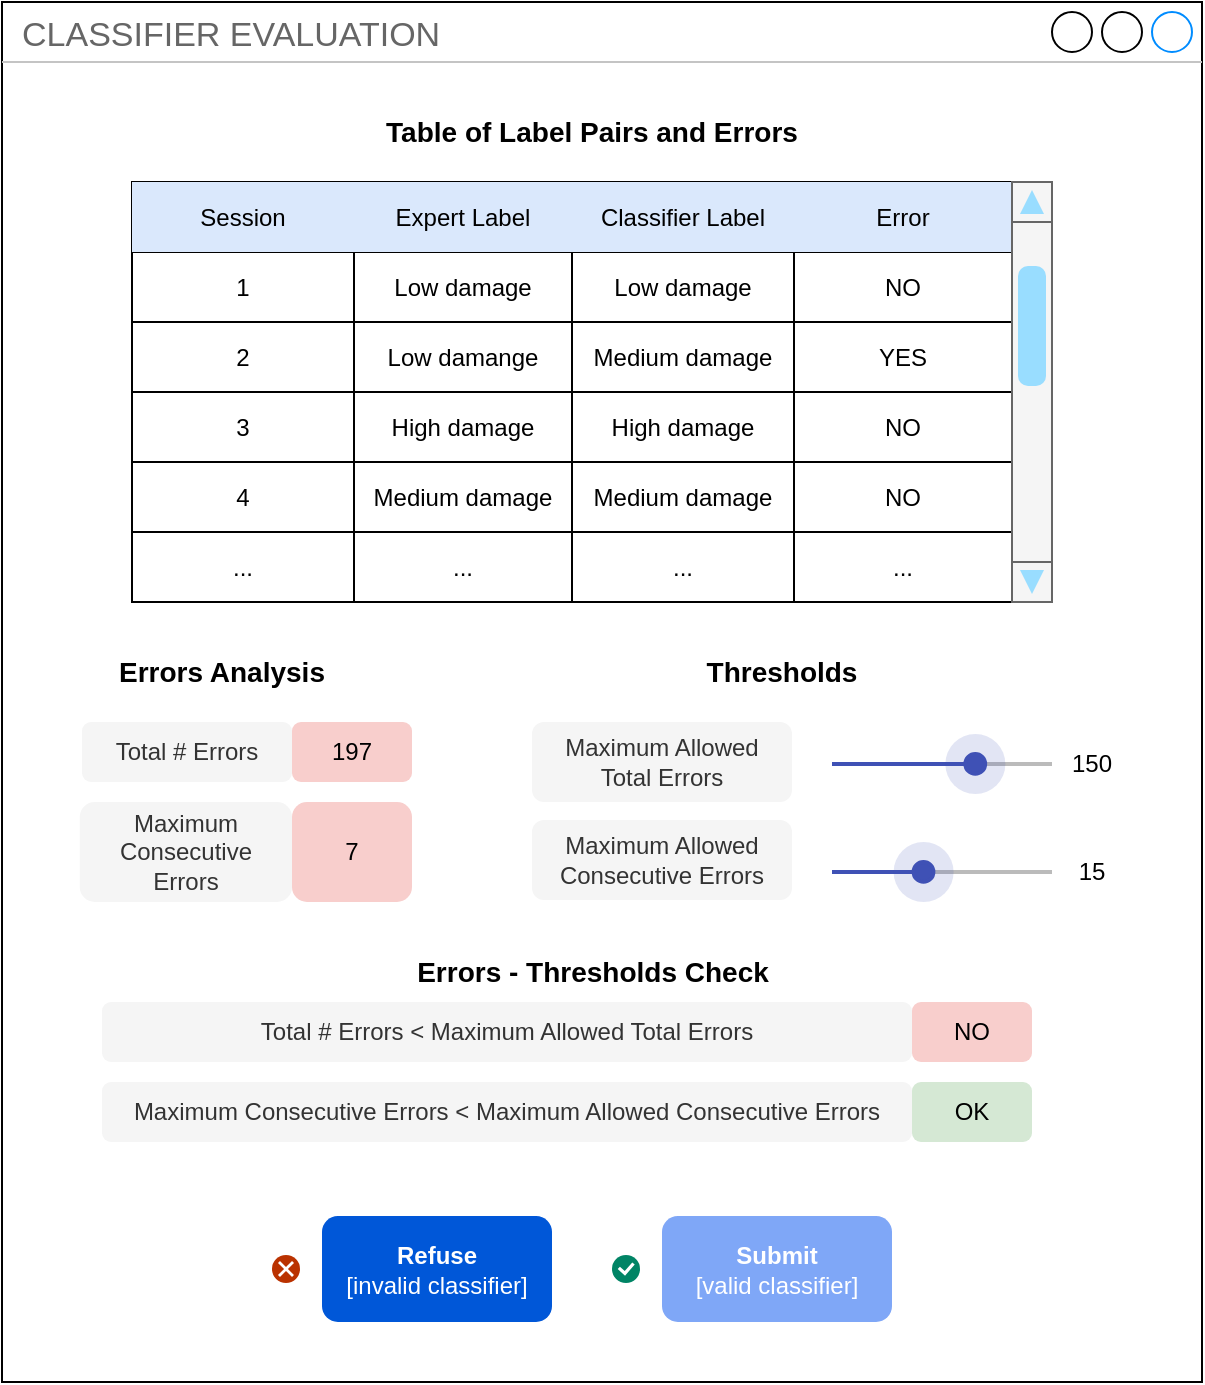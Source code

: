 <mxfile version="22.1.6" type="github">
  <diagram name="Pagina-1" id="Qn5EjGO15V_ZMp10GDhG">
    <mxGraphModel dx="1477" dy="719" grid="1" gridSize="10" guides="1" tooltips="1" connect="1" arrows="1" fold="1" page="1" pageScale="1" pageWidth="3300" pageHeight="2339" math="0" shadow="0">
      <root>
        <mxCell id="0" />
        <mxCell id="1" parent="0" />
        <mxCell id="CFf1ZAYyLSzgrhuiBxSv-1" value="CLASSIFIER EVALUATION" style="strokeWidth=1;shadow=0;dashed=0;align=center;html=1;shape=mxgraph.mockup.containers.window;align=left;verticalAlign=top;spacingLeft=8;strokeColor2=#008cff;strokeColor3=#c4c4c4;fontColor=#666666;mainText=;fontSize=17;labelBackgroundColor=none;whiteSpace=wrap;" parent="1" vertex="1">
          <mxGeometry x="30" y="30" width="600" height="690" as="geometry" />
        </mxCell>
        <mxCell id="CFf1ZAYyLSzgrhuiBxSv-61" value="" style="group" parent="1" vertex="1" connectable="0">
          <mxGeometry x="165" y="657" width="140" height="33" as="geometry" />
        </mxCell>
        <mxCell id="CFf1ZAYyLSzgrhuiBxSv-58" value="&lt;b&gt;Refuse&lt;/b&gt;&lt;br&gt;[invalid classifier]" style="rounded=1;fillColor=#0057D8;align=center;strokeColor=none;html=1;whiteSpace=wrap;fontColor=#ffffff;fontSize=12;sketch=0;" parent="CFf1ZAYyLSzgrhuiBxSv-61" vertex="1">
          <mxGeometry x="25" y="-20" width="115" height="53" as="geometry" />
        </mxCell>
        <mxCell id="CFf1ZAYyLSzgrhuiBxSv-59" value="" style="html=1;shadow=0;dashed=0;shape=mxgraph.atlassian.close;fillColor=#BA3200;strokeColor=none;html=1;sketch=0;" parent="CFf1ZAYyLSzgrhuiBxSv-61" vertex="1">
          <mxGeometry y="-0.5" width="14" height="14" as="geometry" />
        </mxCell>
        <mxCell id="CFf1ZAYyLSzgrhuiBxSv-74" value="Table of Label Pairs and Errors" style="text;html=1;strokeColor=none;fillColor=none;align=center;verticalAlign=middle;whiteSpace=wrap;rounded=0;fontStyle=1;fontSize=14;" parent="1" vertex="1">
          <mxGeometry x="55" y="80" width="540" height="30" as="geometry" />
        </mxCell>
        <mxCell id="CFf1ZAYyLSzgrhuiBxSv-101" value="" style="group" parent="1" vertex="1" connectable="0">
          <mxGeometry x="95" y="120" width="460" height="210" as="geometry" />
        </mxCell>
        <mxCell id="CFf1ZAYyLSzgrhuiBxSv-75" value="" style="shape=table;startSize=0;container=1;collapsible=0;childLayout=tableLayout;fontSize=12;" parent="CFf1ZAYyLSzgrhuiBxSv-101" vertex="1">
          <mxGeometry width="440" height="210" as="geometry" />
        </mxCell>
        <mxCell id="CFf1ZAYyLSzgrhuiBxSv-76" value="" style="shape=tableRow;horizontal=0;startSize=0;swimlaneHead=0;swimlaneBody=0;strokeColor=inherit;top=0;left=0;bottom=0;right=0;collapsible=0;dropTarget=0;fillColor=none;points=[[0,0.5],[1,0.5]];portConstraint=eastwest;fontSize=16;" parent="CFf1ZAYyLSzgrhuiBxSv-75" vertex="1">
          <mxGeometry width="440" height="35" as="geometry" />
        </mxCell>
        <mxCell id="CFf1ZAYyLSzgrhuiBxSv-91" value="Session" style="shape=partialRectangle;html=1;whiteSpace=wrap;connectable=0;strokeColor=default;overflow=hidden;fillColor=#dae8fc;top=0;left=0;bottom=0;right=0;pointerEvents=1;fontSize=12;" parent="CFf1ZAYyLSzgrhuiBxSv-76" vertex="1">
          <mxGeometry width="111" height="35" as="geometry">
            <mxRectangle width="111" height="35" as="alternateBounds" />
          </mxGeometry>
        </mxCell>
        <mxCell id="CFf1ZAYyLSzgrhuiBxSv-77" value="Expert Label" style="shape=partialRectangle;html=1;whiteSpace=wrap;connectable=0;strokeColor=default;overflow=hidden;fillColor=#dae8fc;top=0;left=0;bottom=0;right=0;pointerEvents=1;fontSize=12;" parent="CFf1ZAYyLSzgrhuiBxSv-76" vertex="1">
          <mxGeometry x="111" width="109" height="35" as="geometry">
            <mxRectangle width="109" height="35" as="alternateBounds" />
          </mxGeometry>
        </mxCell>
        <mxCell id="CFf1ZAYyLSzgrhuiBxSv-78" value="Classifier Label" style="shape=partialRectangle;html=1;whiteSpace=wrap;connectable=0;strokeColor=default;overflow=hidden;fillColor=#dae8fc;top=0;left=0;bottom=0;right=0;pointerEvents=1;fontSize=12;" parent="CFf1ZAYyLSzgrhuiBxSv-76" vertex="1">
          <mxGeometry x="220" width="111" height="35" as="geometry">
            <mxRectangle width="111" height="35" as="alternateBounds" />
          </mxGeometry>
        </mxCell>
        <mxCell id="CFf1ZAYyLSzgrhuiBxSv-79" value="Error" style="shape=partialRectangle;html=1;whiteSpace=wrap;connectable=0;strokeColor=default;overflow=hidden;fillColor=#dae8fc;top=0;left=0;bottom=0;right=0;pointerEvents=1;fontSize=12;" parent="CFf1ZAYyLSzgrhuiBxSv-76" vertex="1">
          <mxGeometry x="331" width="109" height="35" as="geometry">
            <mxRectangle width="109" height="35" as="alternateBounds" />
          </mxGeometry>
        </mxCell>
        <mxCell id="CFf1ZAYyLSzgrhuiBxSv-80" value="" style="shape=tableRow;horizontal=0;startSize=0;swimlaneHead=0;swimlaneBody=0;strokeColor=inherit;top=0;left=0;bottom=0;right=0;collapsible=0;dropTarget=0;fillColor=none;points=[[0,0.5],[1,0.5]];portConstraint=eastwest;fontSize=16;" parent="CFf1ZAYyLSzgrhuiBxSv-75" vertex="1">
          <mxGeometry y="35" width="440" height="35" as="geometry" />
        </mxCell>
        <mxCell id="CFf1ZAYyLSzgrhuiBxSv-92" value="1" style="shape=partialRectangle;html=1;whiteSpace=wrap;connectable=0;strokeColor=inherit;overflow=hidden;fillColor=none;top=0;left=0;bottom=0;right=0;pointerEvents=1;fontSize=12;" parent="CFf1ZAYyLSzgrhuiBxSv-80" vertex="1">
          <mxGeometry width="111" height="35" as="geometry">
            <mxRectangle width="111" height="35" as="alternateBounds" />
          </mxGeometry>
        </mxCell>
        <mxCell id="CFf1ZAYyLSzgrhuiBxSv-81" value="Low damage" style="shape=partialRectangle;html=1;whiteSpace=wrap;connectable=0;strokeColor=inherit;overflow=hidden;fillColor=none;top=0;left=0;bottom=0;right=0;pointerEvents=1;fontSize=12;" parent="CFf1ZAYyLSzgrhuiBxSv-80" vertex="1">
          <mxGeometry x="111" width="109" height="35" as="geometry">
            <mxRectangle width="109" height="35" as="alternateBounds" />
          </mxGeometry>
        </mxCell>
        <mxCell id="CFf1ZAYyLSzgrhuiBxSv-82" value="Low damage" style="shape=partialRectangle;html=1;whiteSpace=wrap;connectable=0;strokeColor=inherit;overflow=hidden;fillColor=none;top=0;left=0;bottom=0;right=0;pointerEvents=1;fontSize=12;" parent="CFf1ZAYyLSzgrhuiBxSv-80" vertex="1">
          <mxGeometry x="220" width="111" height="35" as="geometry">
            <mxRectangle width="111" height="35" as="alternateBounds" />
          </mxGeometry>
        </mxCell>
        <mxCell id="CFf1ZAYyLSzgrhuiBxSv-83" value="NO" style="shape=partialRectangle;html=1;whiteSpace=wrap;connectable=0;strokeColor=inherit;overflow=hidden;fillColor=none;top=0;left=0;bottom=0;right=0;pointerEvents=1;fontSize=12;" parent="CFf1ZAYyLSzgrhuiBxSv-80" vertex="1">
          <mxGeometry x="331" width="109" height="35" as="geometry">
            <mxRectangle width="109" height="35" as="alternateBounds" />
          </mxGeometry>
        </mxCell>
        <mxCell id="CFf1ZAYyLSzgrhuiBxSv-84" value="" style="shape=tableRow;horizontal=0;startSize=0;swimlaneHead=0;swimlaneBody=0;strokeColor=inherit;top=0;left=0;bottom=0;right=0;collapsible=0;dropTarget=0;fillColor=none;points=[[0,0.5],[1,0.5]];portConstraint=eastwest;fontSize=16;" parent="CFf1ZAYyLSzgrhuiBxSv-75" vertex="1">
          <mxGeometry y="70" width="440" height="35" as="geometry" />
        </mxCell>
        <mxCell id="CFf1ZAYyLSzgrhuiBxSv-93" value="2" style="shape=partialRectangle;html=1;whiteSpace=wrap;connectable=0;strokeColor=inherit;overflow=hidden;fillColor=none;top=0;left=0;bottom=0;right=0;pointerEvents=1;fontSize=12;" parent="CFf1ZAYyLSzgrhuiBxSv-84" vertex="1">
          <mxGeometry width="111" height="35" as="geometry">
            <mxRectangle width="111" height="35" as="alternateBounds" />
          </mxGeometry>
        </mxCell>
        <mxCell id="CFf1ZAYyLSzgrhuiBxSv-85" value="Low damange" style="shape=partialRectangle;html=1;whiteSpace=wrap;connectable=0;strokeColor=inherit;overflow=hidden;fillColor=none;top=0;left=0;bottom=0;right=0;pointerEvents=1;fontSize=12;" parent="CFf1ZAYyLSzgrhuiBxSv-84" vertex="1">
          <mxGeometry x="111" width="109" height="35" as="geometry">
            <mxRectangle width="109" height="35" as="alternateBounds" />
          </mxGeometry>
        </mxCell>
        <mxCell id="CFf1ZAYyLSzgrhuiBxSv-86" value="Medium damage" style="shape=partialRectangle;html=1;whiteSpace=wrap;connectable=0;strokeColor=inherit;overflow=hidden;fillColor=none;top=0;left=0;bottom=0;right=0;pointerEvents=1;fontSize=12;" parent="CFf1ZAYyLSzgrhuiBxSv-84" vertex="1">
          <mxGeometry x="220" width="111" height="35" as="geometry">
            <mxRectangle width="111" height="35" as="alternateBounds" />
          </mxGeometry>
        </mxCell>
        <mxCell id="CFf1ZAYyLSzgrhuiBxSv-87" value="YES" style="shape=partialRectangle;html=1;whiteSpace=wrap;connectable=0;strokeColor=inherit;overflow=hidden;fillColor=none;top=0;left=0;bottom=0;right=0;pointerEvents=1;fontSize=12;" parent="CFf1ZAYyLSzgrhuiBxSv-84" vertex="1">
          <mxGeometry x="331" width="109" height="35" as="geometry">
            <mxRectangle width="109" height="35" as="alternateBounds" />
          </mxGeometry>
        </mxCell>
        <mxCell id="CFf1ZAYyLSzgrhuiBxSv-94" style="shape=tableRow;horizontal=0;startSize=0;swimlaneHead=0;swimlaneBody=0;strokeColor=inherit;top=0;left=0;bottom=0;right=0;collapsible=0;dropTarget=0;fillColor=none;points=[[0,0.5],[1,0.5]];portConstraint=eastwest;fontSize=16;" parent="CFf1ZAYyLSzgrhuiBxSv-75" vertex="1">
          <mxGeometry y="105" width="440" height="35" as="geometry" />
        </mxCell>
        <mxCell id="CFf1ZAYyLSzgrhuiBxSv-95" value="3" style="shape=partialRectangle;html=1;whiteSpace=wrap;connectable=0;strokeColor=inherit;overflow=hidden;fillColor=none;top=0;left=0;bottom=0;right=0;pointerEvents=1;fontSize=12;" parent="CFf1ZAYyLSzgrhuiBxSv-94" vertex="1">
          <mxGeometry width="111" height="35" as="geometry">
            <mxRectangle width="111" height="35" as="alternateBounds" />
          </mxGeometry>
        </mxCell>
        <mxCell id="CFf1ZAYyLSzgrhuiBxSv-96" value="High damage" style="shape=partialRectangle;html=1;whiteSpace=wrap;connectable=0;strokeColor=inherit;overflow=hidden;fillColor=none;top=0;left=0;bottom=0;right=0;pointerEvents=1;fontSize=12;" parent="CFf1ZAYyLSzgrhuiBxSv-94" vertex="1">
          <mxGeometry x="111" width="109" height="35" as="geometry">
            <mxRectangle width="109" height="35" as="alternateBounds" />
          </mxGeometry>
        </mxCell>
        <mxCell id="CFf1ZAYyLSzgrhuiBxSv-97" value="High damage" style="shape=partialRectangle;html=1;whiteSpace=wrap;connectable=0;strokeColor=inherit;overflow=hidden;fillColor=none;top=0;left=0;bottom=0;right=0;pointerEvents=1;fontSize=12;" parent="CFf1ZAYyLSzgrhuiBxSv-94" vertex="1">
          <mxGeometry x="220" width="111" height="35" as="geometry">
            <mxRectangle width="111" height="35" as="alternateBounds" />
          </mxGeometry>
        </mxCell>
        <mxCell id="CFf1ZAYyLSzgrhuiBxSv-98" value="NO" style="shape=partialRectangle;html=1;whiteSpace=wrap;connectable=0;strokeColor=inherit;overflow=hidden;fillColor=none;top=0;left=0;bottom=0;right=0;pointerEvents=1;fontSize=12;" parent="CFf1ZAYyLSzgrhuiBxSv-94" vertex="1">
          <mxGeometry x="331" width="109" height="35" as="geometry">
            <mxRectangle width="109" height="35" as="alternateBounds" />
          </mxGeometry>
        </mxCell>
        <mxCell id="CFf1ZAYyLSzgrhuiBxSv-102" style="shape=tableRow;horizontal=0;startSize=0;swimlaneHead=0;swimlaneBody=0;strokeColor=inherit;top=0;left=0;bottom=0;right=0;collapsible=0;dropTarget=0;fillColor=none;points=[[0,0.5],[1,0.5]];portConstraint=eastwest;fontSize=16;" parent="CFf1ZAYyLSzgrhuiBxSv-75" vertex="1">
          <mxGeometry y="140" width="440" height="35" as="geometry" />
        </mxCell>
        <mxCell id="CFf1ZAYyLSzgrhuiBxSv-103" value="4" style="shape=partialRectangle;html=1;whiteSpace=wrap;connectable=0;strokeColor=inherit;overflow=hidden;fillColor=none;top=0;left=0;bottom=0;right=0;pointerEvents=1;fontSize=12;" parent="CFf1ZAYyLSzgrhuiBxSv-102" vertex="1">
          <mxGeometry width="111" height="35" as="geometry">
            <mxRectangle width="111" height="35" as="alternateBounds" />
          </mxGeometry>
        </mxCell>
        <mxCell id="CFf1ZAYyLSzgrhuiBxSv-104" value="Medium damage" style="shape=partialRectangle;html=1;whiteSpace=wrap;connectable=0;strokeColor=inherit;overflow=hidden;fillColor=none;top=0;left=0;bottom=0;right=0;pointerEvents=1;fontSize=12;" parent="CFf1ZAYyLSzgrhuiBxSv-102" vertex="1">
          <mxGeometry x="111" width="109" height="35" as="geometry">
            <mxRectangle width="109" height="35" as="alternateBounds" />
          </mxGeometry>
        </mxCell>
        <mxCell id="CFf1ZAYyLSzgrhuiBxSv-105" value="Medium damage" style="shape=partialRectangle;html=1;whiteSpace=wrap;connectable=0;strokeColor=inherit;overflow=hidden;fillColor=none;top=0;left=0;bottom=0;right=0;pointerEvents=1;fontSize=12;" parent="CFf1ZAYyLSzgrhuiBxSv-102" vertex="1">
          <mxGeometry x="220" width="111" height="35" as="geometry">
            <mxRectangle width="111" height="35" as="alternateBounds" />
          </mxGeometry>
        </mxCell>
        <mxCell id="CFf1ZAYyLSzgrhuiBxSv-106" value="NO" style="shape=partialRectangle;html=1;whiteSpace=wrap;connectable=0;strokeColor=inherit;overflow=hidden;fillColor=none;top=0;left=0;bottom=0;right=0;pointerEvents=1;fontSize=12;" parent="CFf1ZAYyLSzgrhuiBxSv-102" vertex="1">
          <mxGeometry x="331" width="109" height="35" as="geometry">
            <mxRectangle width="109" height="35" as="alternateBounds" />
          </mxGeometry>
        </mxCell>
        <mxCell id="CFf1ZAYyLSzgrhuiBxSv-107" style="shape=tableRow;horizontal=0;startSize=0;swimlaneHead=0;swimlaneBody=0;strokeColor=inherit;top=0;left=0;bottom=0;right=0;collapsible=0;dropTarget=0;fillColor=none;points=[[0,0.5],[1,0.5]];portConstraint=eastwest;fontSize=16;" parent="CFf1ZAYyLSzgrhuiBxSv-75" vertex="1">
          <mxGeometry y="175" width="440" height="35" as="geometry" />
        </mxCell>
        <mxCell id="CFf1ZAYyLSzgrhuiBxSv-108" value="..." style="shape=partialRectangle;html=1;whiteSpace=wrap;connectable=0;strokeColor=inherit;overflow=hidden;fillColor=none;top=0;left=0;bottom=0;right=0;pointerEvents=1;fontSize=12;" parent="CFf1ZAYyLSzgrhuiBxSv-107" vertex="1">
          <mxGeometry width="111" height="35" as="geometry">
            <mxRectangle width="111" height="35" as="alternateBounds" />
          </mxGeometry>
        </mxCell>
        <mxCell id="CFf1ZAYyLSzgrhuiBxSv-109" value="..." style="shape=partialRectangle;html=1;whiteSpace=wrap;connectable=0;strokeColor=inherit;overflow=hidden;fillColor=none;top=0;left=0;bottom=0;right=0;pointerEvents=1;fontSize=12;" parent="CFf1ZAYyLSzgrhuiBxSv-107" vertex="1">
          <mxGeometry x="111" width="109" height="35" as="geometry">
            <mxRectangle width="109" height="35" as="alternateBounds" />
          </mxGeometry>
        </mxCell>
        <mxCell id="CFf1ZAYyLSzgrhuiBxSv-110" value="..." style="shape=partialRectangle;html=1;whiteSpace=wrap;connectable=0;strokeColor=inherit;overflow=hidden;fillColor=none;top=0;left=0;bottom=0;right=0;pointerEvents=1;fontSize=12;" parent="CFf1ZAYyLSzgrhuiBxSv-107" vertex="1">
          <mxGeometry x="220" width="111" height="35" as="geometry">
            <mxRectangle width="111" height="35" as="alternateBounds" />
          </mxGeometry>
        </mxCell>
        <mxCell id="CFf1ZAYyLSzgrhuiBxSv-111" value="..." style="shape=partialRectangle;html=1;whiteSpace=wrap;connectable=0;strokeColor=inherit;overflow=hidden;fillColor=none;top=0;left=0;bottom=0;right=0;pointerEvents=1;fontSize=12;" parent="CFf1ZAYyLSzgrhuiBxSv-107" vertex="1">
          <mxGeometry x="331" width="109" height="35" as="geometry">
            <mxRectangle width="109" height="35" as="alternateBounds" />
          </mxGeometry>
        </mxCell>
        <mxCell id="CFf1ZAYyLSzgrhuiBxSv-99" value="" style="verticalLabelPosition=bottom;shadow=0;dashed=0;align=center;html=1;verticalAlign=top;strokeWidth=1;shape=mxgraph.mockup.navigation.scrollBar;strokeColor=#666666;barPos=20;fillColor2=#99ddff;strokeColor2=none;direction=north;movable=1;resizable=1;rotatable=1;deletable=1;editable=1;locked=0;connectable=1;flipV=1;fillColor=#f5f5f5;fontColor=#333333;" parent="CFf1ZAYyLSzgrhuiBxSv-101" vertex="1">
          <mxGeometry x="440" width="20" height="210" as="geometry" />
        </mxCell>
        <mxCell id="CFf1ZAYyLSzgrhuiBxSv-114" value="Errors Analysis" style="text;html=1;strokeColor=none;fillColor=none;align=center;verticalAlign=middle;whiteSpace=wrap;rounded=0;fontStyle=1;fontSize=14;" parent="1" vertex="1">
          <mxGeometry x="55" y="350" width="170" height="30" as="geometry" />
        </mxCell>
        <mxCell id="CFf1ZAYyLSzgrhuiBxSv-140" value="7" style="text;html=1;strokeColor=none;fillColor=#f8cecc;align=center;verticalAlign=middle;whiteSpace=wrap;rounded=1;" parent="1" vertex="1">
          <mxGeometry x="175" y="430" width="60" height="50" as="geometry" />
        </mxCell>
        <mxCell id="CFf1ZAYyLSzgrhuiBxSv-138" value="197" style="text;html=1;strokeColor=none;fillColor=#f8cecc;align=center;verticalAlign=middle;whiteSpace=wrap;rounded=1;" parent="1" vertex="1">
          <mxGeometry x="175" y="390" width="60" height="30" as="geometry" />
        </mxCell>
        <mxCell id="CFf1ZAYyLSzgrhuiBxSv-137" value="Total # Errors" style="text;html=1;strokeColor=none;fillColor=#f5f5f5;align=center;verticalAlign=middle;whiteSpace=wrap;rounded=1;fontColor=#333333;" parent="1" vertex="1">
          <mxGeometry x="70" y="390" width="105" height="30" as="geometry" />
        </mxCell>
        <mxCell id="CFf1ZAYyLSzgrhuiBxSv-139" value="Maximum Consecutive &lt;br&gt;Errors" style="text;html=1;strokeColor=none;fillColor=#f5f5f5;align=center;verticalAlign=middle;whiteSpace=wrap;rounded=1;fontColor=#333333;" parent="1" vertex="1">
          <mxGeometry x="68.87" y="430" width="106.13" height="50" as="geometry" />
        </mxCell>
        <mxCell id="CFf1ZAYyLSzgrhuiBxSv-142" value="Thresholds" style="text;html=1;strokeColor=none;fillColor=none;align=center;verticalAlign=middle;whiteSpace=wrap;rounded=0;fontStyle=1;fontSize=14;" parent="1" vertex="1">
          <mxGeometry x="335" y="350" width="170" height="30" as="geometry" />
        </mxCell>
        <mxCell id="CFf1ZAYyLSzgrhuiBxSv-145" value="Maximum Allowed &lt;br&gt;Total Errors" style="text;html=1;strokeColor=none;fillColor=#f5f5f5;align=center;verticalAlign=middle;whiteSpace=wrap;rounded=1;fontColor=#333333;" parent="1" vertex="1">
          <mxGeometry x="295" y="390" width="130" height="40" as="geometry" />
        </mxCell>
        <mxCell id="CFf1ZAYyLSzgrhuiBxSv-146" value="" style="dashed=0;verticalLabelPosition=bottom;verticalAlign=top;align=center;shape=mxgraph.gmdl.sliderFocused;barPos=65.17;strokeColor=#3F51B5;opacity=100;strokeWidth=2;fillColor=#3F51B5;handleSize=30;shadow=0;html=1;" parent="1" vertex="1">
          <mxGeometry x="445" y="396" width="110" height="30" as="geometry" />
        </mxCell>
        <mxCell id="CFf1ZAYyLSzgrhuiBxSv-147" value="150" style="text;html=1;align=center;verticalAlign=middle;whiteSpace=wrap;rounded=1;" parent="1" vertex="1">
          <mxGeometry x="545" y="391" width="60" height="40" as="geometry" />
        </mxCell>
        <mxCell id="CFf1ZAYyLSzgrhuiBxSv-160" value="Maximum Allowed &lt;br&gt;Consecutive Errors" style="text;html=1;strokeColor=none;fillColor=#f5f5f5;align=center;verticalAlign=middle;whiteSpace=wrap;rounded=1;fontColor=#333333;" parent="1" vertex="1">
          <mxGeometry x="295" y="439" width="130" height="40" as="geometry" />
        </mxCell>
        <mxCell id="CFf1ZAYyLSzgrhuiBxSv-161" value="" style="dashed=0;verticalLabelPosition=bottom;verticalAlign=top;align=center;shape=mxgraph.gmdl.sliderFocused;barPos=41.64;strokeColor=#3F51B5;opacity=100;strokeWidth=2;fillColor=#3F51B5;handleSize=30;shadow=0;html=1;" parent="1" vertex="1">
          <mxGeometry x="445" y="450" width="110" height="30" as="geometry" />
        </mxCell>
        <mxCell id="CFf1ZAYyLSzgrhuiBxSv-162" value="15" style="text;html=1;align=center;verticalAlign=middle;whiteSpace=wrap;rounded=1;" parent="1" vertex="1">
          <mxGeometry x="545" y="445" width="60" height="40" as="geometry" />
        </mxCell>
        <mxCell id="CFf1ZAYyLSzgrhuiBxSv-164" value="Errors - Thresholds Check" style="text;html=1;strokeColor=none;fillColor=none;align=center;verticalAlign=middle;whiteSpace=wrap;rounded=0;fontStyle=1;fontSize=14;" parent="1" vertex="1">
          <mxGeometry x="217.5" y="500" width="215" height="30" as="geometry" />
        </mxCell>
        <mxCell id="CFf1ZAYyLSzgrhuiBxSv-170" value="NO" style="text;html=1;strokeColor=none;fillColor=#f8cecc;align=center;verticalAlign=middle;whiteSpace=wrap;rounded=1;" parent="1" vertex="1">
          <mxGeometry x="485" y="530" width="60" height="30" as="geometry" />
        </mxCell>
        <mxCell id="CFf1ZAYyLSzgrhuiBxSv-171" value="Total # Errors &amp;lt; Maximum Allowed Total Errors" style="text;html=1;strokeColor=none;fillColor=#f5f5f5;align=center;verticalAlign=middle;whiteSpace=wrap;rounded=1;fontColor=#333333;" parent="1" vertex="1">
          <mxGeometry x="80" y="530" width="405" height="30" as="geometry" />
        </mxCell>
        <mxCell id="CFf1ZAYyLSzgrhuiBxSv-179" value="OK" style="text;html=1;strokeColor=none;fillColor=#d5e8d4;align=center;verticalAlign=middle;whiteSpace=wrap;rounded=1;" parent="1" vertex="1">
          <mxGeometry x="485" y="570" width="60" height="30" as="geometry" />
        </mxCell>
        <mxCell id="CFf1ZAYyLSzgrhuiBxSv-180" value="Maximum Consecutive Errors&amp;nbsp;&amp;lt; Maximum Allowed Consecutive Errors" style="text;html=1;strokeColor=none;fillColor=#f5f5f5;align=center;verticalAlign=middle;whiteSpace=wrap;rounded=1;fontColor=#333333;" parent="1" vertex="1">
          <mxGeometry x="80" y="570" width="405" height="30" as="geometry" />
        </mxCell>
        <mxCell id="EfdLprBS7-gR66xgq3Gq-1" value="" style="group;shadow=0;" parent="1" vertex="1" connectable="0">
          <mxGeometry x="335" y="637" width="140" height="53" as="geometry" />
        </mxCell>
        <mxCell id="CFf1ZAYyLSzgrhuiBxSv-56" value="&lt;b&gt;Submit &lt;/b&gt;&lt;br&gt;[valid classifier]" style="rounded=1;fillColor=#0050ef;align=center;strokeColor=none;html=1;whiteSpace=wrap;fontSize=12;sketch=0;fontColor=#ffffff;opacity=50;" parent="EfdLprBS7-gR66xgq3Gq-1" vertex="1">
          <mxGeometry x="25" width="115" height="53" as="geometry" />
        </mxCell>
        <mxCell id="CFf1ZAYyLSzgrhuiBxSv-57" value="" style="html=1;shadow=0;dashed=0;shape=mxgraph.atlassian.checkbox;fillColor=#008465;strokeColor=none;html=1;sketch=0;" parent="EfdLprBS7-gR66xgq3Gq-1" vertex="1">
          <mxGeometry y="19.5" width="14" height="14" as="geometry" />
        </mxCell>
      </root>
    </mxGraphModel>
  </diagram>
</mxfile>
